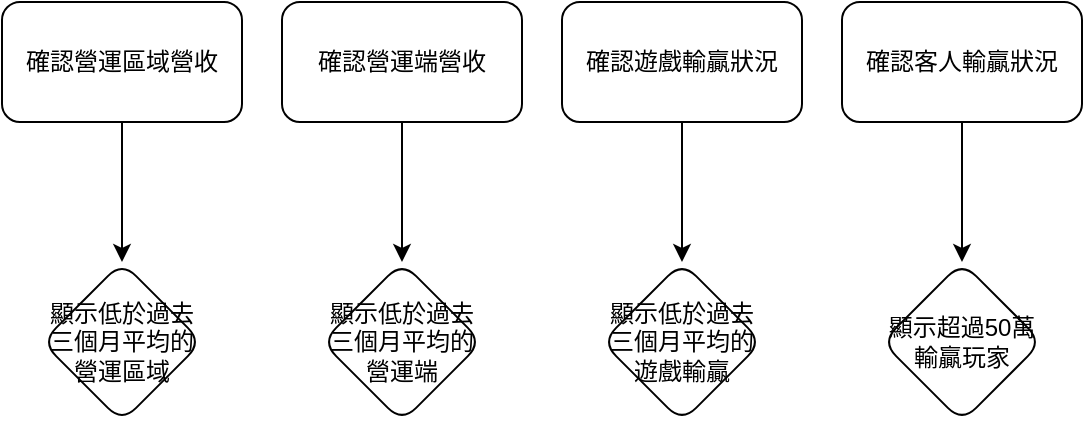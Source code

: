 <mxfile version="13.8.8" type="github" pages="3">
  <diagram name="Daily" id="0783ab3e-0a74-02c8-0abd-f7b4e66b4bec">
    <mxGraphModel dx="788" dy="512" grid="1" gridSize="10" guides="1" tooltips="1" connect="1" arrows="1" fold="1" page="1" pageScale="1" pageWidth="850" pageHeight="1100" background="#ffffff" math="0" shadow="0">
      <root>
        <mxCell id="0" />
        <mxCell id="1" parent="0" />
        <mxCell id="qXpaIJGaAezKm9eZwACb-15" value="" style="edgeStyle=orthogonalEdgeStyle;rounded=0;orthogonalLoop=1;jettySize=auto;html=1;" edge="1" parent="1" source="qXpaIJGaAezKm9eZwACb-4" target="qXpaIJGaAezKm9eZwACb-14">
          <mxGeometry relative="1" as="geometry" />
        </mxCell>
        <mxCell id="qXpaIJGaAezKm9eZwACb-4" value="確認營運區域營收" style="rounded=1;whiteSpace=wrap;html=1;" vertex="1" parent="1">
          <mxGeometry x="130" y="80" width="120" height="60" as="geometry" />
        </mxCell>
        <mxCell id="qXpaIJGaAezKm9eZwACb-17" value="" style="edgeStyle=orthogonalEdgeStyle;rounded=0;orthogonalLoop=1;jettySize=auto;html=1;" edge="1" parent="1" source="qXpaIJGaAezKm9eZwACb-5" target="qXpaIJGaAezKm9eZwACb-16">
          <mxGeometry relative="1" as="geometry" />
        </mxCell>
        <mxCell id="qXpaIJGaAezKm9eZwACb-5" value="確認客人輸贏狀況" style="rounded=1;whiteSpace=wrap;html=1;" vertex="1" parent="1">
          <mxGeometry x="550" y="80" width="120" height="60" as="geometry" />
        </mxCell>
        <mxCell id="qXpaIJGaAezKm9eZwACb-13" value="" style="edgeStyle=orthogonalEdgeStyle;rounded=0;orthogonalLoop=1;jettySize=auto;html=1;" edge="1" parent="1" source="qXpaIJGaAezKm9eZwACb-6" target="qXpaIJGaAezKm9eZwACb-12">
          <mxGeometry relative="1" as="geometry" />
        </mxCell>
        <mxCell id="qXpaIJGaAezKm9eZwACb-6" value="確認營運端營收" style="rounded=1;whiteSpace=wrap;html=1;" vertex="1" parent="1">
          <mxGeometry x="270" y="80" width="120" height="60" as="geometry" />
        </mxCell>
        <mxCell id="qXpaIJGaAezKm9eZwACb-12" value="顯示低於過去三個月平均的營運端" style="rhombus;whiteSpace=wrap;html=1;rounded=1;" vertex="1" parent="1">
          <mxGeometry x="290" y="210" width="80" height="80" as="geometry" />
        </mxCell>
        <mxCell id="qXpaIJGaAezKm9eZwACb-14" value="顯示低於過去三個月平均的營運區域" style="rhombus;whiteSpace=wrap;html=1;rounded=1;" vertex="1" parent="1">
          <mxGeometry x="150" y="210" width="80" height="80" as="geometry" />
        </mxCell>
        <mxCell id="qXpaIJGaAezKm9eZwACb-16" value="顯示超過50萬輸贏玩家" style="rhombus;whiteSpace=wrap;html=1;rounded=1;sketch=0;" vertex="1" parent="1">
          <mxGeometry x="570" y="210" width="80" height="80" as="geometry" />
        </mxCell>
        <mxCell id="qXpaIJGaAezKm9eZwACb-22" value="" style="edgeStyle=orthogonalEdgeStyle;rounded=0;orthogonalLoop=1;jettySize=auto;html=1;" edge="1" parent="1" source="qXpaIJGaAezKm9eZwACb-23" target="qXpaIJGaAezKm9eZwACb-24">
          <mxGeometry relative="1" as="geometry" />
        </mxCell>
        <mxCell id="qXpaIJGaAezKm9eZwACb-23" value="確認遊戲輸贏狀況" style="rounded=1;whiteSpace=wrap;html=1;" vertex="1" parent="1">
          <mxGeometry x="410" y="80" width="120" height="60" as="geometry" />
        </mxCell>
        <mxCell id="qXpaIJGaAezKm9eZwACb-24" value="顯示低於過去三個月平均的遊戲輸贏" style="rhombus;whiteSpace=wrap;html=1;rounded=1;" vertex="1" parent="1">
          <mxGeometry x="430" y="210" width="80" height="80" as="geometry" />
        </mxCell>
      </root>
    </mxGraphModel>
  </diagram>
  <diagram id="7-7vneOJFpXnvQsLUARF" name="Weekly">
    <mxGraphModel dx="946" dy="614" grid="1" gridSize="10" guides="1" tooltips="1" connect="1" arrows="1" fold="1" page="1" pageScale="1" pageWidth="827" pageHeight="1169" math="0" shadow="0">
      <root>
        <mxCell id="c3hOPl-cqVZhd35StPBg-0" />
        <mxCell id="c3hOPl-cqVZhd35StPBg-1" parent="c3hOPl-cqVZhd35StPBg-0" />
      </root>
    </mxGraphModel>
  </diagram>
  <diagram id="e4pN4n8-aKrHXC9HRItb" name="Monthly">
    <mxGraphModel dx="946" dy="614" grid="1" gridSize="10" guides="1" tooltips="1" connect="1" arrows="1" fold="1" page="1" pageScale="1" pageWidth="827" pageHeight="1169" math="0" shadow="0">
      <root>
        <mxCell id="zyXXE4efvxho8caP8-47-0" />
        <mxCell id="zyXXE4efvxho8caP8-47-1" parent="zyXXE4efvxho8caP8-47-0" />
      </root>
    </mxGraphModel>
  </diagram>
</mxfile>

